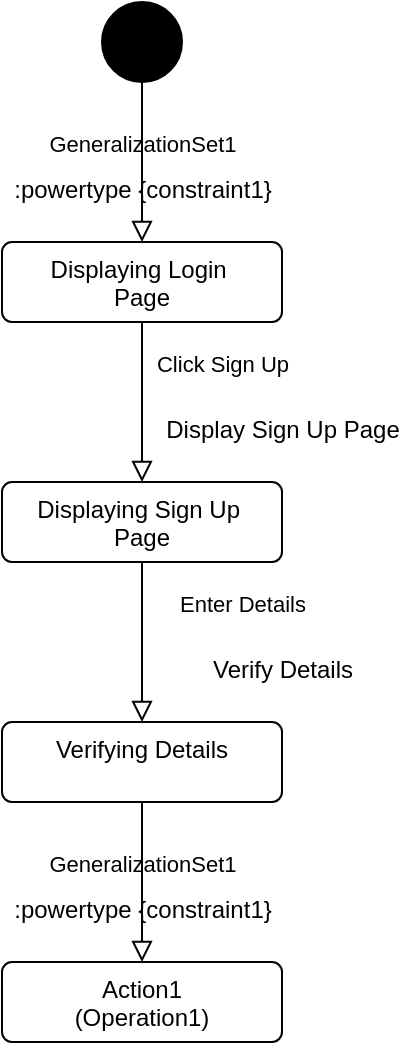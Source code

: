 <mxfile version="24.7.5">
  <diagram name="Page-1" id="p_SpyRIMWHY703gRN2rd">
    <mxGraphModel dx="880" dy="468" grid="1" gridSize="10" guides="1" tooltips="1" connect="1" arrows="1" fold="1" page="1" pageScale="1" pageWidth="4681" pageHeight="3300" math="0" shadow="0">
      <root>
        <mxCell id="0" />
        <mxCell id="1" parent="0" />
        <mxCell id="AUGIfH160h2Vz6jbnBzo-1" value="" style="ellipse;fillColor=strokeColor;html=1;" vertex="1" parent="1">
          <mxGeometry x="440" width="40" height="40" as="geometry" />
        </mxCell>
        <mxCell id="AUGIfH160h2Vz6jbnBzo-2" value="GeneralizationSet1" style="endArrow=block;html=1;rounded=0;align=center;verticalAlign=bottom;endFill=0;labelBackgroundColor=none;endSize=8;exitX=0.5;exitY=1;exitDx=0;exitDy=0;" edge="1" parent="1" source="AUGIfH160h2Vz6jbnBzo-1">
          <mxGeometry relative="1" as="geometry">
            <mxPoint x="370" y="250" as="sourcePoint" />
            <mxPoint x="460" y="120" as="targetPoint" />
          </mxGeometry>
        </mxCell>
        <mxCell id="AUGIfH160h2Vz6jbnBzo-3" value=":powertype {constraint1}" style="resizable=0;html=1;align=center;verticalAlign=top;labelBackgroundColor=none;" connectable="0" vertex="1" parent="AUGIfH160h2Vz6jbnBzo-2">
          <mxGeometry relative="1" as="geometry" />
        </mxCell>
        <mxCell id="AUGIfH160h2Vz6jbnBzo-6" value="Click Sign Up" style="endArrow=block;html=1;rounded=0;align=center;verticalAlign=bottom;endFill=0;labelBackgroundColor=none;endSize=8;exitX=0.5;exitY=1;exitDx=0;exitDy=0;" edge="1" parent="1" source="AUGIfH160h2Vz6jbnBzo-11">
          <mxGeometry x="-0.25" y="40" relative="1" as="geometry">
            <mxPoint x="460" y="170" as="sourcePoint" />
            <mxPoint x="460" y="240" as="targetPoint" />
            <mxPoint as="offset" />
          </mxGeometry>
        </mxCell>
        <mxCell id="AUGIfH160h2Vz6jbnBzo-7" value="Display Sign Up Page" style="resizable=0;html=1;align=center;verticalAlign=top;labelBackgroundColor=none;" connectable="0" vertex="1" parent="AUGIfH160h2Vz6jbnBzo-6">
          <mxGeometry relative="1" as="geometry">
            <mxPoint x="70" as="offset" />
          </mxGeometry>
        </mxCell>
        <mxCell id="AUGIfH160h2Vz6jbnBzo-8" value="Displaying Sign Up&amp;nbsp;&lt;div&gt;Page&lt;/div&gt;" style="html=1;align=center;verticalAlign=top;rounded=1;absoluteArcSize=1;arcSize=10;dashed=0;whiteSpace=wrap;" vertex="1" parent="1">
          <mxGeometry x="390" y="240" width="140" height="40" as="geometry" />
        </mxCell>
        <mxCell id="AUGIfH160h2Vz6jbnBzo-11" value="Displaying Login&amp;nbsp;&lt;div&gt;Page&lt;/div&gt;" style="html=1;align=center;verticalAlign=top;rounded=1;absoluteArcSize=1;arcSize=10;dashed=0;whiteSpace=wrap;" vertex="1" parent="1">
          <mxGeometry x="390" y="120" width="140" height="40" as="geometry" />
        </mxCell>
        <mxCell id="AUGIfH160h2Vz6jbnBzo-12" value="Enter Details" style="endArrow=block;html=1;rounded=0;align=center;verticalAlign=bottom;endFill=0;labelBackgroundColor=none;endSize=8;exitX=0.5;exitY=1;exitDx=0;exitDy=0;" edge="1" parent="1" source="AUGIfH160h2Vz6jbnBzo-8">
          <mxGeometry x="-0.25" y="50" relative="1" as="geometry">
            <mxPoint x="410" y="370" as="sourcePoint" />
            <mxPoint x="460" y="360" as="targetPoint" />
            <mxPoint as="offset" />
          </mxGeometry>
        </mxCell>
        <mxCell id="AUGIfH160h2Vz6jbnBzo-13" value="Verify Details" style="resizable=0;html=1;align=center;verticalAlign=top;labelBackgroundColor=none;" connectable="0" vertex="1" parent="AUGIfH160h2Vz6jbnBzo-12">
          <mxGeometry relative="1" as="geometry">
            <mxPoint x="70" as="offset" />
          </mxGeometry>
        </mxCell>
        <mxCell id="AUGIfH160h2Vz6jbnBzo-14" value="Verifying Details" style="html=1;align=center;verticalAlign=top;rounded=1;absoluteArcSize=1;arcSize=10;dashed=0;whiteSpace=wrap;" vertex="1" parent="1">
          <mxGeometry x="390" y="360" width="140" height="40" as="geometry" />
        </mxCell>
        <mxCell id="AUGIfH160h2Vz6jbnBzo-15" value="GeneralizationSet1" style="endArrow=block;html=1;rounded=0;align=center;verticalAlign=bottom;endFill=0;labelBackgroundColor=none;endSize=8;exitX=0.5;exitY=1;exitDx=0;exitDy=0;" edge="1" parent="1" source="AUGIfH160h2Vz6jbnBzo-14">
          <mxGeometry relative="1" as="geometry">
            <mxPoint x="490" y="450" as="sourcePoint" />
            <mxPoint x="460" y="480" as="targetPoint" />
          </mxGeometry>
        </mxCell>
        <mxCell id="AUGIfH160h2Vz6jbnBzo-16" value=":powertype {constraint1}" style="resizable=0;html=1;align=center;verticalAlign=top;labelBackgroundColor=none;" connectable="0" vertex="1" parent="AUGIfH160h2Vz6jbnBzo-15">
          <mxGeometry relative="1" as="geometry" />
        </mxCell>
        <mxCell id="AUGIfH160h2Vz6jbnBzo-17" value="Action1&lt;br&gt;(Operation1)" style="html=1;align=center;verticalAlign=top;rounded=1;absoluteArcSize=1;arcSize=10;dashed=0;whiteSpace=wrap;" vertex="1" parent="1">
          <mxGeometry x="390" y="480" width="140" height="40" as="geometry" />
        </mxCell>
      </root>
    </mxGraphModel>
  </diagram>
</mxfile>
